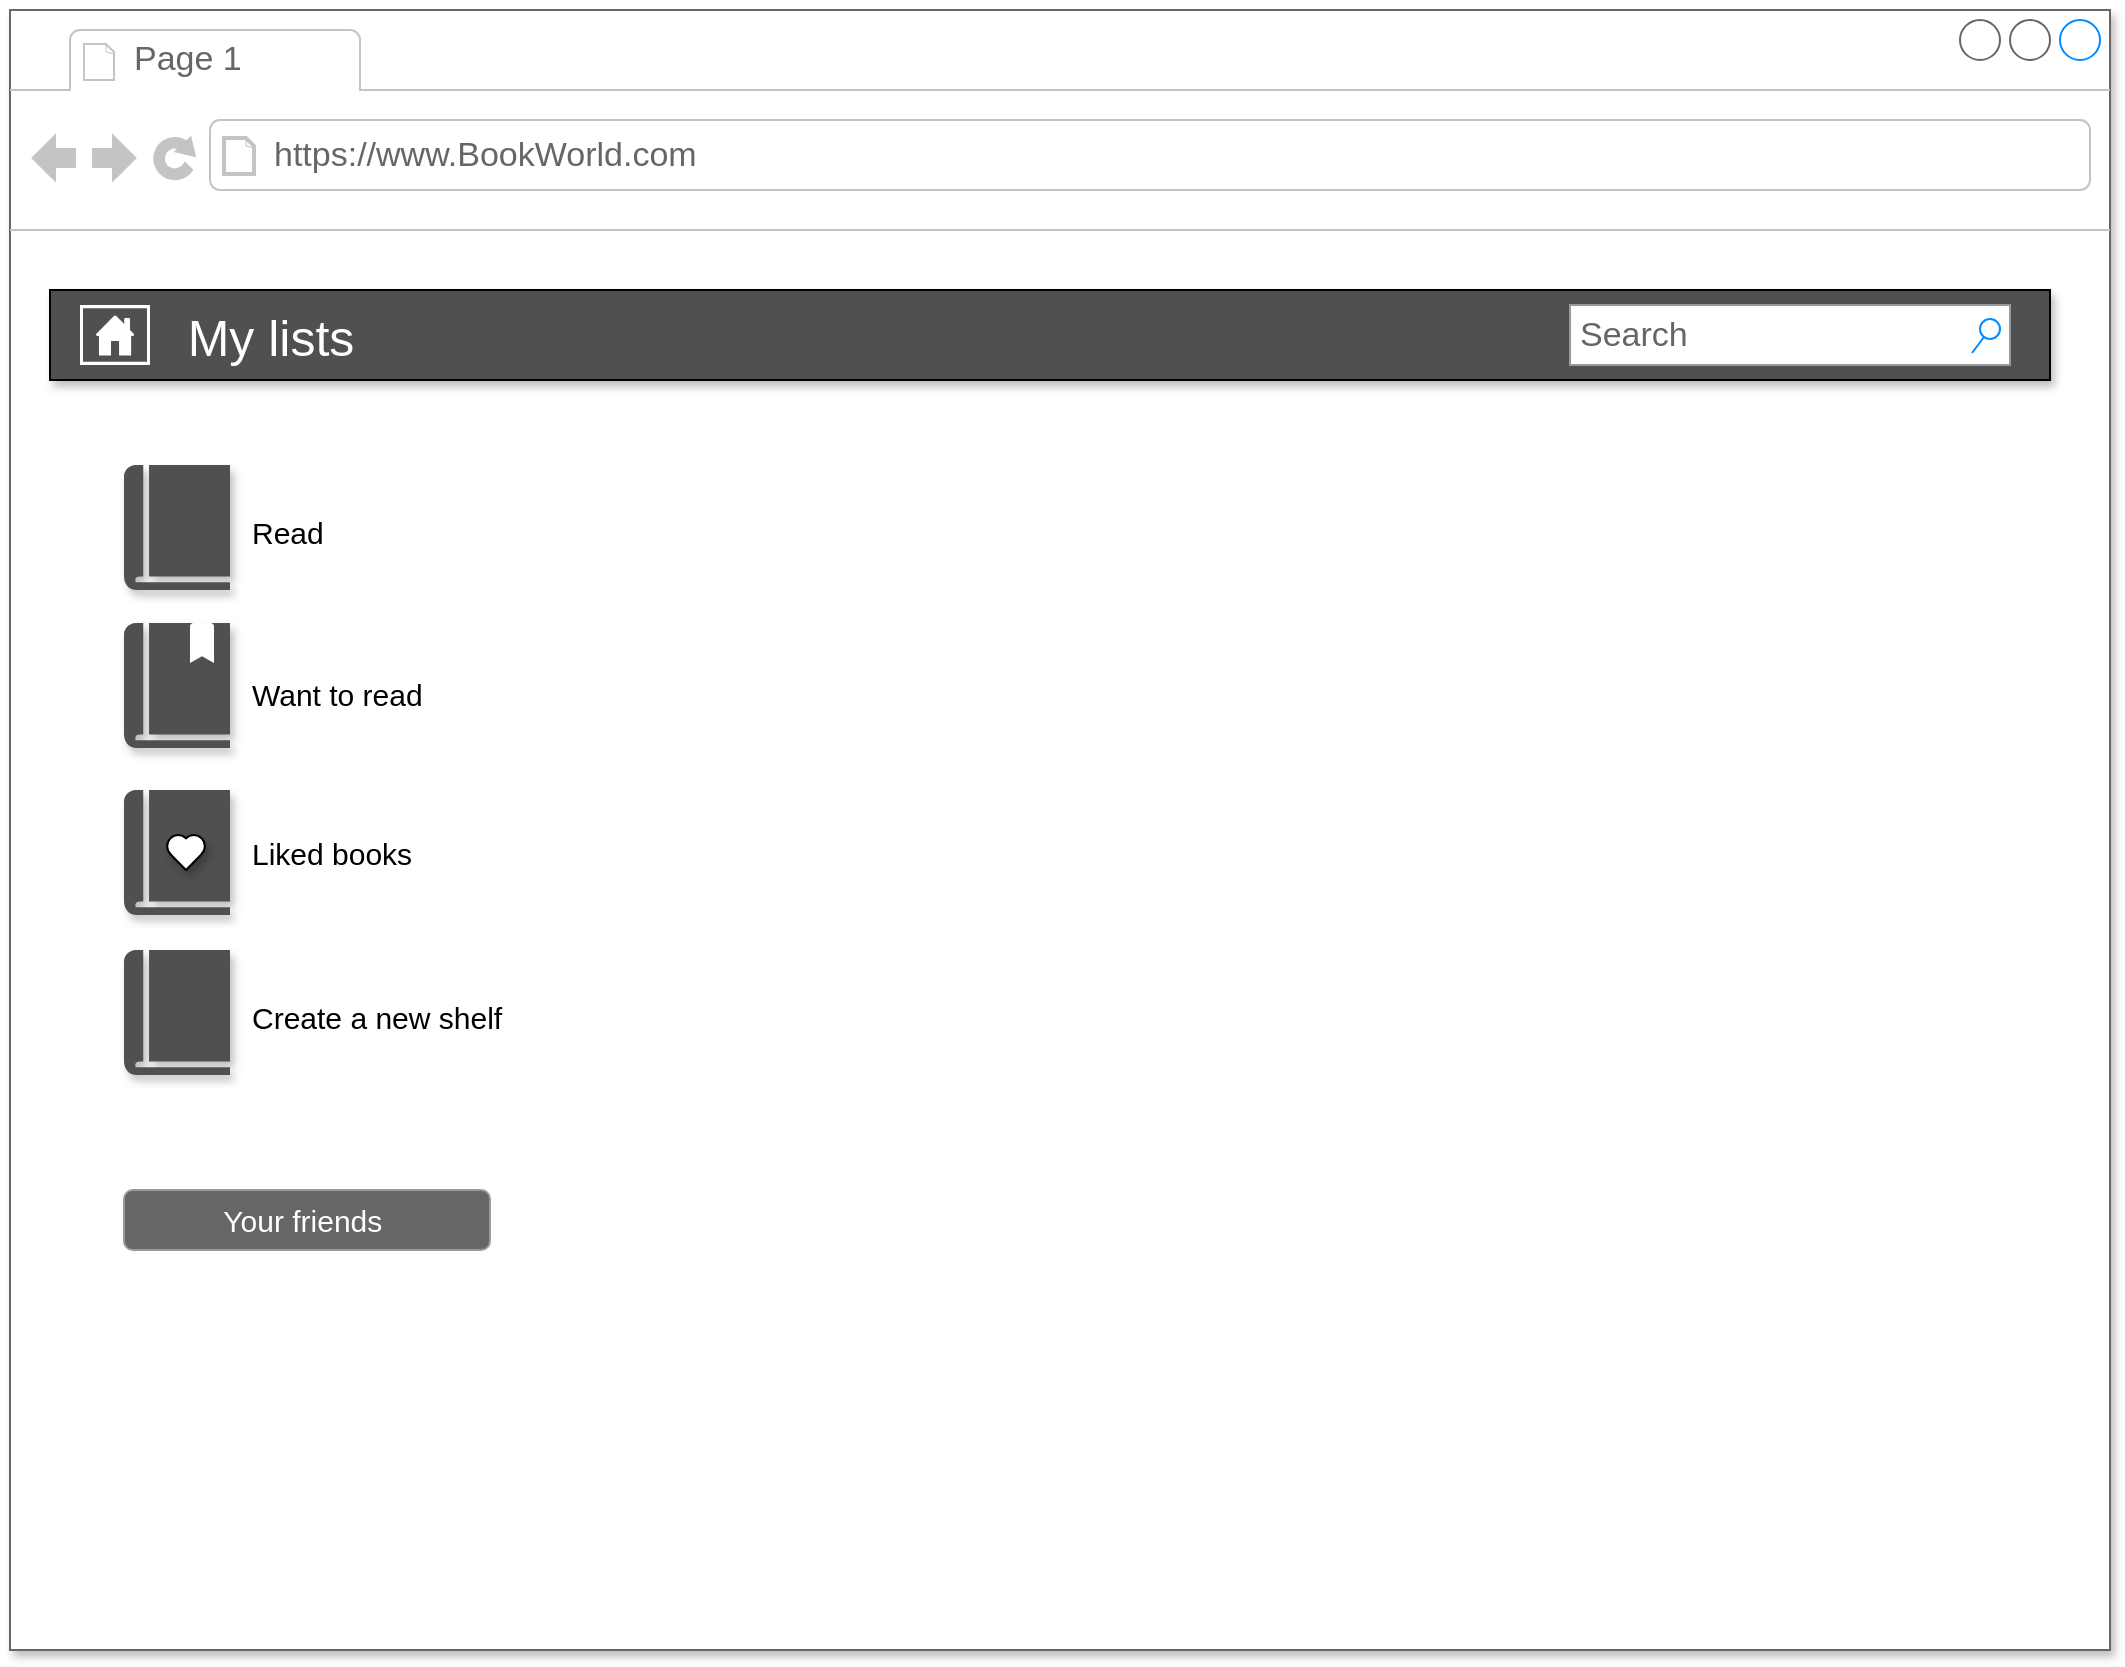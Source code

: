 <mxfile version="20.4.0" type="device"><diagram name="Page-1" id="2cc2dc42-3aac-f2a9-1cec-7a8b7cbee084"><mxGraphModel dx="842" dy="1466" grid="1" gridSize="10" guides="1" tooltips="1" connect="1" arrows="1" fold="1" page="1" pageScale="1" pageWidth="1100" pageHeight="850" background="none" math="0" shadow="0"><root><mxCell id="0"/><mxCell id="1" parent="0"/><mxCell id="7026571954dc6520-1" value="" style="strokeWidth=1;shadow=1;dashed=0;align=center;html=1;shape=mxgraph.mockup.containers.browserWindow;rSize=0;strokeColor=#666666;mainText=,;recursiveResize=0;rounded=0;labelBackgroundColor=none;fontFamily=Verdana;fontSize=12;fillColor=#FFFFFF;" parent="1" vertex="1"><mxGeometry x="40" y="-20" width="1050" height="820" as="geometry"/></mxCell><mxCell id="UYs1AixujtcEYfwbvteG-109" value="" style="rounded=0;whiteSpace=wrap;html=1;shadow=1;fontSize=15;fontColor=#FFFFFF;fillColor=#505050;" parent="7026571954dc6520-1" vertex="1"><mxGeometry x="20" y="140" width="1000" height="45" as="geometry"/></mxCell><mxCell id="7026571954dc6520-2" value="Page 1" style="strokeWidth=1;shadow=0;dashed=0;align=center;html=1;shape=mxgraph.mockup.containers.anchor;fontSize=17;fontColor=#666666;align=left;" parent="7026571954dc6520-1" vertex="1"><mxGeometry x="60" y="12" width="110" height="26" as="geometry"/></mxCell><mxCell id="7026571954dc6520-3" value="https://www.BookWorld.com" style="strokeWidth=1;shadow=0;dashed=0;align=center;html=1;shape=mxgraph.mockup.containers.anchor;rSize=0;fontSize=17;fontColor=#666666;align=left;" parent="7026571954dc6520-1" vertex="1"><mxGeometry x="130" y="60" width="250" height="26" as="geometry"/></mxCell><mxCell id="7026571954dc6520-14" value="Search" style="strokeWidth=1;shadow=0;dashed=0;align=center;html=1;shape=mxgraph.mockup.forms.searchBox;strokeColor=#999999;mainText=;strokeColor2=#008cff;fontColor=#666666;fontSize=17;align=left;spacingLeft=3;rounded=0;labelBackgroundColor=none;" parent="7026571954dc6520-1" vertex="1"><mxGeometry x="780" y="147.5" width="220" height="30" as="geometry"/></mxCell><mxCell id="UYs1AixujtcEYfwbvteG-6" value="Want to read" style="text;strokeColor=none;fillColor=none;align=left;verticalAlign=top;spacingLeft=4;spacingRight=4;overflow=hidden;rotatable=0;points=[[0,0.5],[1,0.5]];portConstraint=eastwest;fontSize=15;" parent="7026571954dc6520-1" vertex="1"><mxGeometry x="115" y="327" width="110" height="26" as="geometry"/></mxCell><mxCell id="UYs1AixujtcEYfwbvteG-7" value="" style="sketch=0;pointerEvents=1;shadow=1;dashed=0;html=1;strokeColor=none;fillColor=#505050;labelPosition=center;verticalLabelPosition=bottom;verticalAlign=top;outlineConnect=0;align=center;shape=mxgraph.office.concepts.book_journal;" parent="7026571954dc6520-1" vertex="1"><mxGeometry x="57" y="227.5" width="53" height="62.5" as="geometry"/></mxCell><mxCell id="UYs1AixujtcEYfwbvteG-9" value="Read" style="text;strokeColor=none;fillColor=none;align=left;verticalAlign=top;spacingLeft=4;spacingRight=4;overflow=hidden;rotatable=0;points=[[0,0.5],[1,0.5]];portConstraint=eastwest;fontSize=15;" parent="7026571954dc6520-1" vertex="1"><mxGeometry x="115" y="245.75" width="110" height="26" as="geometry"/></mxCell><mxCell id="UYs1AixujtcEYfwbvteG-16" value="Liked books" style="text;strokeColor=none;fillColor=none;align=left;verticalAlign=top;spacingLeft=4;spacingRight=4;overflow=hidden;rotatable=0;points=[[0,0.5],[1,0.5]];portConstraint=eastwest;fontSize=15;" parent="7026571954dc6520-1" vertex="1"><mxGeometry x="115" y="406.5" width="110" height="31" as="geometry"/></mxCell><mxCell id="UYs1AixujtcEYfwbvteG-39" value="Create a new shelf" style="text;strokeColor=none;fillColor=none;align=left;verticalAlign=top;spacingLeft=4;spacingRight=4;overflow=hidden;rotatable=0;points=[[0,0.5],[1,0.5]];portConstraint=eastwest;fontSize=15;" parent="7026571954dc6520-1" vertex="1"><mxGeometry x="115" y="488.25" width="160" height="26" as="geometry"/></mxCell><mxCell id="UYs1AixujtcEYfwbvteG-70" value="&lt;font style=&quot;font-size: 15px;&quot;&gt;Your friends&amp;nbsp;&lt;/font&gt;" style="rounded=1;html=1;shadow=0;dashed=0;whiteSpace=wrap;fontSize=15;fillColor=#666666;align=center;strokeColor=#999999;fontColor=#ffffff;" parent="7026571954dc6520-1" vertex="1"><mxGeometry x="57" y="590" width="183" height="30" as="geometry"/></mxCell><mxCell id="UYs1AixujtcEYfwbvteG-73" value="&lt;font style=&quot;font-size: 25px;&quot;&gt;My lists&lt;/font&gt;" style="text;html=1;strokeColor=none;fillColor=none;align=center;verticalAlign=middle;whiteSpace=wrap;rounded=0;shadow=1;fontSize=25;fontColor=#FFFFFF;" parent="7026571954dc6520-1" vertex="1"><mxGeometry x="78" y="147.5" width="105" height="30" as="geometry"/></mxCell><mxCell id="UYs1AixujtcEYfwbvteG-76" value="" style="sketch=0;pointerEvents=1;shadow=1;dashed=0;html=1;strokeColor=none;fillColor=#505050;labelPosition=center;verticalLabelPosition=bottom;verticalAlign=top;outlineConnect=0;align=center;shape=mxgraph.office.concepts.book_journal;" parent="7026571954dc6520-1" vertex="1"><mxGeometry x="57" y="306.5" width="53" height="62.5" as="geometry"/></mxCell><mxCell id="UYs1AixujtcEYfwbvteG-95" value="" style="sketch=0;pointerEvents=1;shadow=1;dashed=0;html=1;strokeColor=none;fillColor=#505050;labelPosition=center;verticalLabelPosition=bottom;verticalAlign=top;outlineConnect=0;align=center;shape=mxgraph.office.concepts.book_journal;" parent="7026571954dc6520-1" vertex="1"><mxGeometry x="57" y="390" width="53" height="62.5" as="geometry"/></mxCell><mxCell id="UYs1AixujtcEYfwbvteG-96" value="" style="sketch=0;pointerEvents=1;shadow=1;dashed=0;html=1;strokeColor=none;fillColor=#505050;labelPosition=center;verticalLabelPosition=bottom;verticalAlign=top;outlineConnect=0;align=center;shape=mxgraph.office.concepts.book_journal;" parent="7026571954dc6520-1" vertex="1"><mxGeometry x="57" y="470" width="53" height="62.5" as="geometry"/></mxCell><mxCell id="UYs1AixujtcEYfwbvteG-98" value="" style="verticalLabelPosition=bottom;verticalAlign=top;html=1;shape=mxgraph.basic.heart;shadow=1;fontSize=15;fontColor=#FFFFFF;" parent="7026571954dc6520-1" vertex="1"><mxGeometry x="78" y="412" width="20" height="18" as="geometry"/></mxCell><mxCell id="UYs1AixujtcEYfwbvteG-100" value="" style="shape=image;html=1;verticalAlign=top;verticalLabelPosition=bottom;labelBackgroundColor=#ffffff;imageAspect=0;aspect=fixed;image=https://cdn4.iconfinder.com/data/icons/ionicons/512/icon-ios7-plus-outline-128.png;shadow=1;fontSize=15;fontColor=#FFFFFF;imageBackground=none;imageBorder=none;" parent="7026571954dc6520-1" vertex="1"><mxGeometry x="260" y="494.25" width="20" height="20" as="geometry"/></mxCell><mxCell id="UYs1AixujtcEYfwbvteG-102" value="" style="dashed=0;aspect=fixed;verticalLabelPosition=bottom;verticalAlign=top;align=center;shape=mxgraph.gmdl.bookmark;strokeColor=none;fillColor=#FFFFFF;shadow=0;sketch=0;fontSize=15;fontColor=#FFFFFF;" parent="7026571954dc6520-1" vertex="1"><mxGeometry x="90" y="306.5" width="12" height="20" as="geometry"/></mxCell><mxCell id="UYs1AixujtcEYfwbvteG-103" value="" style="shape=image;html=1;verticalAlign=top;verticalLabelPosition=bottom;labelBackgroundColor=#ffffff;imageAspect=0;aspect=fixed;image=https://cdn3.iconfinder.com/data/icons/faticons/32/done-01-128.png;shadow=1;fontSize=15;fontColor=#FFFFFF;fillColor=#FFFFFF;" parent="7026571954dc6520-1" vertex="1"><mxGeometry x="170" y="254.25" width="17.5" height="17.5" as="geometry"/></mxCell><mxCell id="UYs1AixujtcEYfwbvteG-75" value="" style="sketch=0;pointerEvents=1;shadow=0;dashed=0;html=1;strokeColor=none;fillColor=#FFFFFF;labelPosition=center;verticalLabelPosition=bottom;verticalAlign=top;outlineConnect=0;align=center;shape=mxgraph.office.concepts.home_page;fontSize=20;fontColor=#000000;" parent="7026571954dc6520-1" vertex="1"><mxGeometry x="35" y="147.5" width="35" height="30" as="geometry"/></mxCell><mxCell id="UYs1AixujtcEYfwbvteG-110" style="edgeStyle=orthogonalEdgeStyle;rounded=0;orthogonalLoop=1;jettySize=auto;html=1;exitX=0.5;exitY=1;exitDx=0;exitDy=0;fontSize=15;fontColor=#FFFFFF;" parent="7026571954dc6520-1" source="UYs1AixujtcEYfwbvteG-109" target="UYs1AixujtcEYfwbvteG-109" edge="1"><mxGeometry relative="1" as="geometry"/></mxCell></root></mxGraphModel></diagram></mxfile>